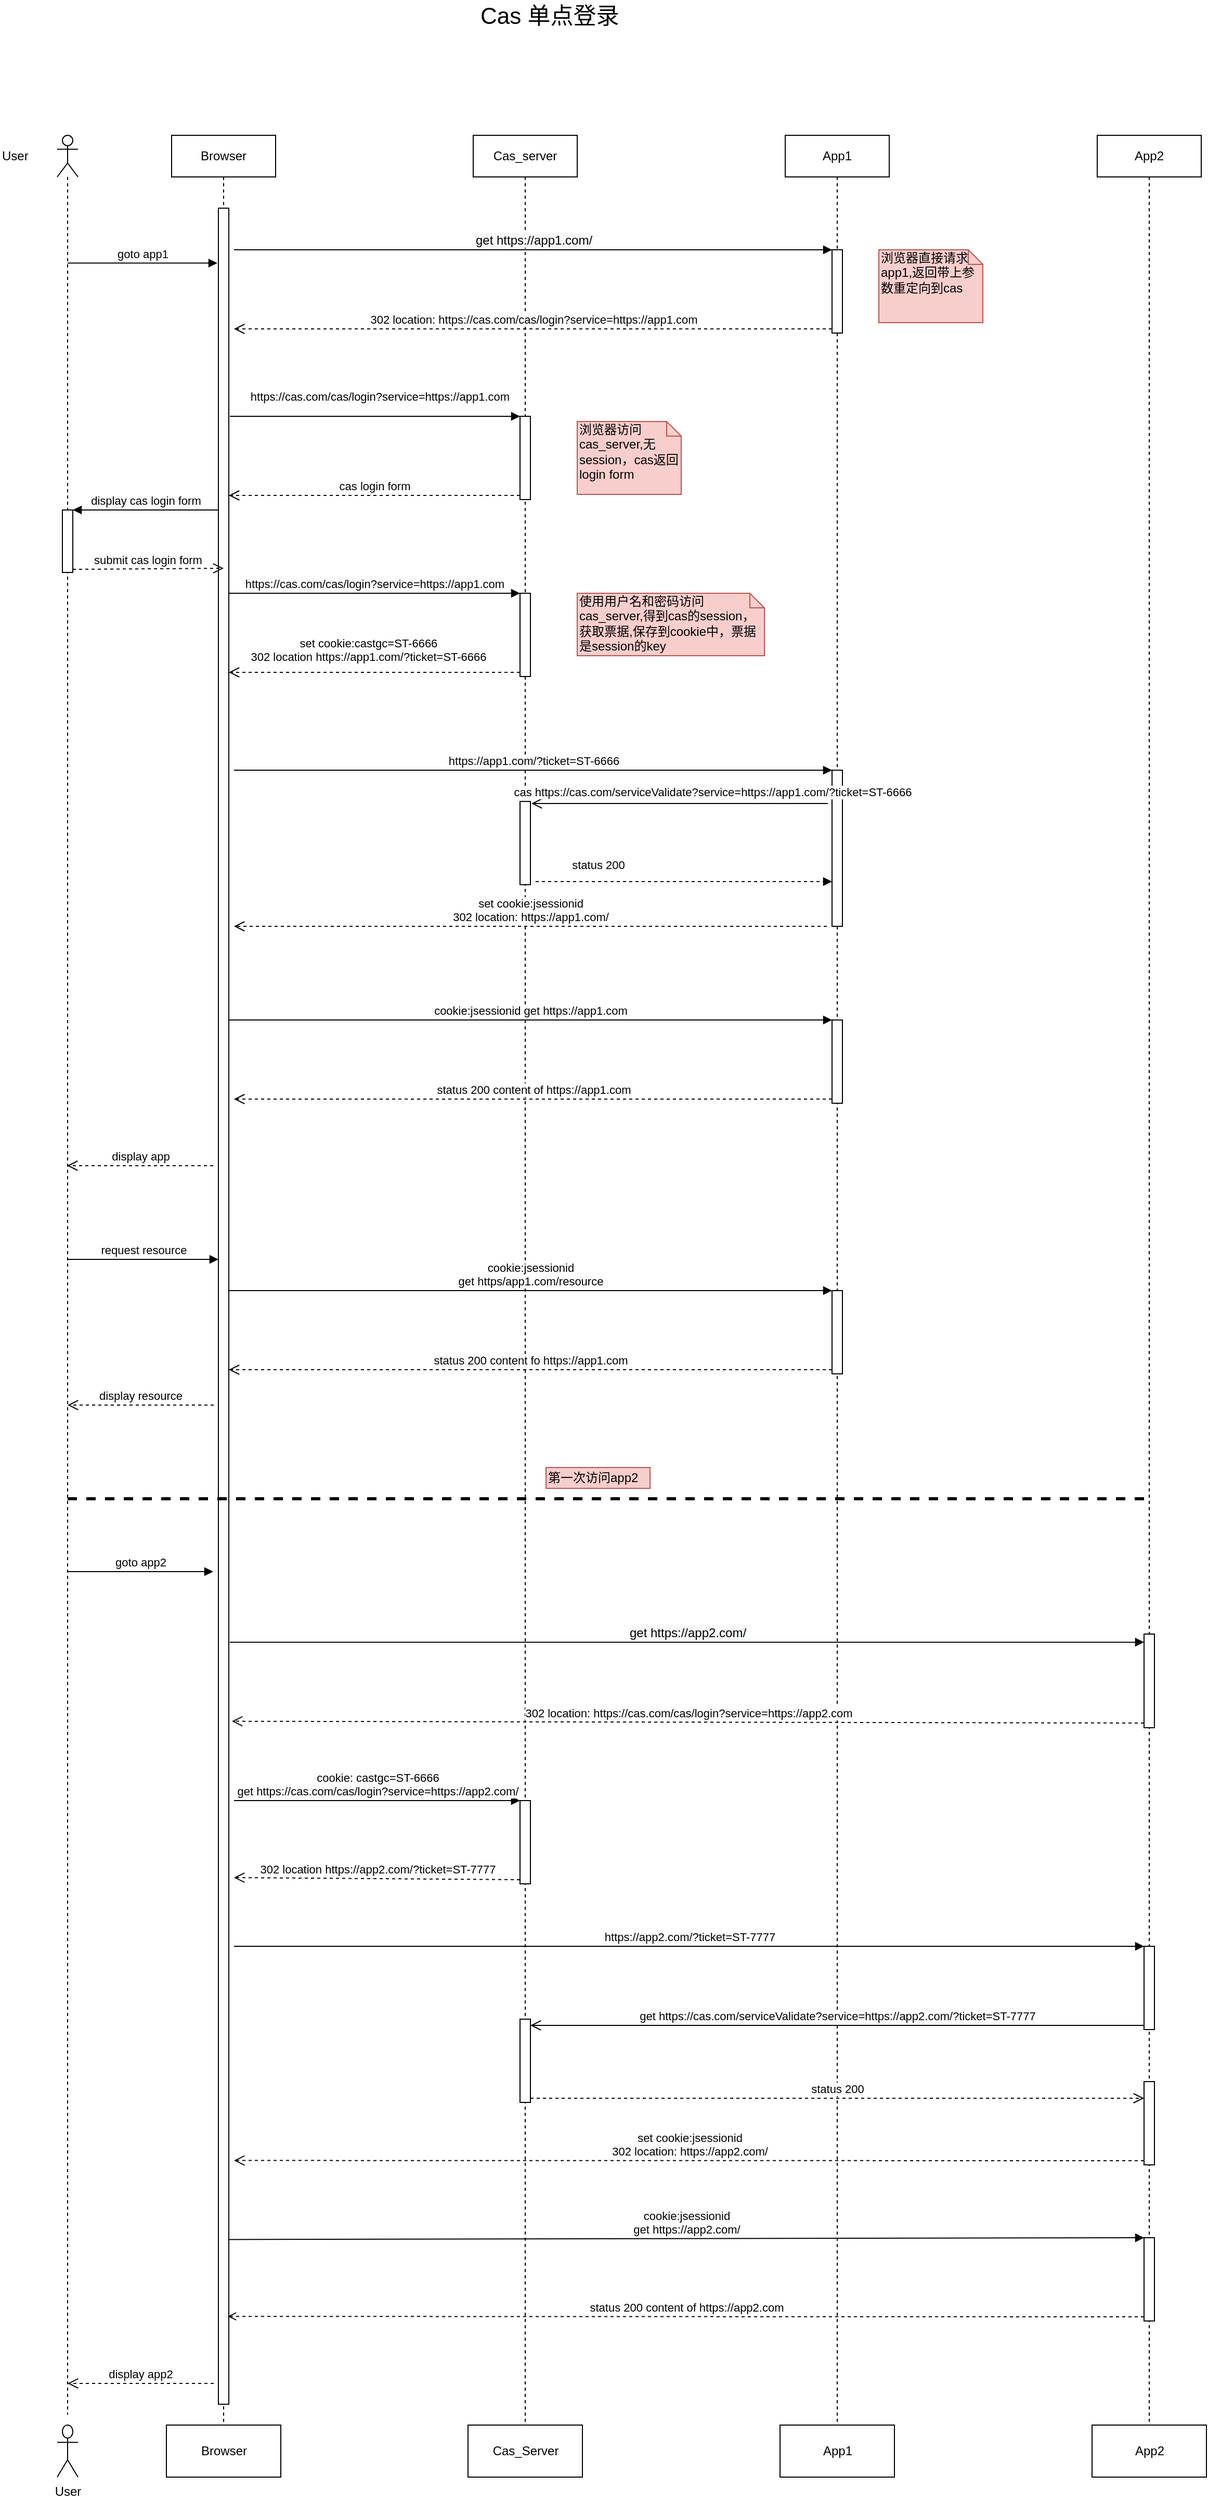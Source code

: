 <mxfile version="12.2.0" type="github" pages="1">
  <diagram id="Lx2HElSrmVBKMVFlYuY2" name="Page-1">
    <mxGraphModel dx="1422" dy="762" grid="1" gridSize="10" guides="1" tooltips="1" connect="1" arrows="1" fold="1" page="1" pageScale="1" pageWidth="3300" pageHeight="4681" math="0" shadow="0">
      <root>
        <mxCell id="0"/>
        <mxCell id="1" parent="0"/>
        <mxCell id="yO8bI9BDbrcVaBkgT3c--1" value="User" style="shape=umlActor;verticalLabelPosition=bottom;labelBackgroundColor=#ffffff;verticalAlign=top;html=1;" parent="1" vertex="1">
          <mxGeometry x="260" y="2700" width="20" height="50" as="geometry"/>
        </mxCell>
        <mxCell id="yO8bI9BDbrcVaBkgT3c--22" value="" style="shape=umlLifeline;participant=umlActor;perimeter=lifelinePerimeter;whiteSpace=wrap;html=1;container=1;collapsible=0;recursiveResize=0;verticalAlign=top;spacingTop=36;labelBackgroundColor=#ffffff;outlineConnect=0;" parent="1" vertex="1">
          <mxGeometry x="260" y="500" width="20" height="2190" as="geometry"/>
        </mxCell>
        <mxCell id="nu1dTn1aSJJgTt__rEKj-31" value="" style="html=1;points=[];perimeter=orthogonalPerimeter;" vertex="1" parent="yO8bI9BDbrcVaBkgT3c--22">
          <mxGeometry x="5" y="360" width="10" height="60" as="geometry"/>
        </mxCell>
        <mxCell id="yO8bI9BDbrcVaBkgT3c--23" value="&lt;span style=&quot;white-space: nowrap&quot;&gt;Browser&lt;/span&gt;" style="shape=umlLifeline;perimeter=lifelinePerimeter;whiteSpace=wrap;html=1;container=1;collapsible=0;recursiveResize=0;outlineConnect=0;" parent="1" vertex="1">
          <mxGeometry x="370" y="500" width="100" height="2200" as="geometry"/>
        </mxCell>
        <mxCell id="nu1dTn1aSJJgTt__rEKj-1" value="" style="html=1;points=[];perimeter=orthogonalPerimeter;" vertex="1" parent="yO8bI9BDbrcVaBkgT3c--23">
          <mxGeometry x="45" y="70" width="10" height="2110" as="geometry"/>
        </mxCell>
        <mxCell id="yO8bI9BDbrcVaBkgT3c--24" value="&lt;span style=&quot;white-space: nowrap&quot;&gt;Cas_server&lt;/span&gt;" style="shape=umlLifeline;perimeter=lifelinePerimeter;whiteSpace=wrap;html=1;container=1;collapsible=0;recursiveResize=0;outlineConnect=0;" parent="1" vertex="1">
          <mxGeometry x="660" y="500" width="100" height="2200" as="geometry"/>
        </mxCell>
        <mxCell id="nu1dTn1aSJJgTt__rEKj-2" value="" style="html=1;points=[];perimeter=orthogonalPerimeter;" vertex="1" parent="yO8bI9BDbrcVaBkgT3c--24">
          <mxGeometry x="45" y="270" width="10" height="80" as="geometry"/>
        </mxCell>
        <mxCell id="nu1dTn1aSJJgTt__rEKj-8" value="" style="html=1;points=[];perimeter=orthogonalPerimeter;" vertex="1" parent="yO8bI9BDbrcVaBkgT3c--24">
          <mxGeometry x="45" y="440" width="10" height="80" as="geometry"/>
        </mxCell>
        <mxCell id="nu1dTn1aSJJgTt__rEKj-20" value="" style="html=1;points=[];perimeter=orthogonalPerimeter;" vertex="1" parent="yO8bI9BDbrcVaBkgT3c--24">
          <mxGeometry x="45" y="640" width="10" height="80" as="geometry"/>
        </mxCell>
        <mxCell id="nu1dTn1aSJJgTt__rEKj-51" value="" style="html=1;points=[];perimeter=orthogonalPerimeter;strokeWidth=1;fillColor=#ffffff;gradientColor=none;" vertex="1" parent="yO8bI9BDbrcVaBkgT3c--24">
          <mxGeometry x="45" y="1600" width="10" height="80" as="geometry"/>
        </mxCell>
        <mxCell id="nu1dTn1aSJJgTt__rEKj-60" value="" style="html=1;points=[];perimeter=orthogonalPerimeter;strokeWidth=1;fillColor=#ffffff;gradientColor=none;" vertex="1" parent="yO8bI9BDbrcVaBkgT3c--24">
          <mxGeometry x="45" y="1810" width="10" height="80" as="geometry"/>
        </mxCell>
        <mxCell id="yO8bI9BDbrcVaBkgT3c--26" value="&lt;span style=&quot;white-space: nowrap&quot;&gt;App1&lt;/span&gt;" style="shape=umlLifeline;perimeter=lifelinePerimeter;whiteSpace=wrap;html=1;container=1;collapsible=0;recursiveResize=0;outlineConnect=0;" parent="1" vertex="1">
          <mxGeometry x="960" y="500" width="100" height="2210" as="geometry"/>
        </mxCell>
        <mxCell id="yO8bI9BDbrcVaBkgT3c--33" value="" style="html=1;points=[];perimeter=orthogonalPerimeter;" parent="yO8bI9BDbrcVaBkgT3c--26" vertex="1">
          <mxGeometry x="45" y="110" width="10" height="80" as="geometry"/>
        </mxCell>
        <mxCell id="nu1dTn1aSJJgTt__rEKj-17" value="" style="html=1;points=[];perimeter=orthogonalPerimeter;" vertex="1" parent="yO8bI9BDbrcVaBkgT3c--26">
          <mxGeometry x="45" y="610" width="10" height="150" as="geometry"/>
        </mxCell>
        <mxCell id="nu1dTn1aSJJgTt__rEKj-18" value="https://app1.com/?ticket=ST-6666" style="html=1;verticalAlign=bottom;endArrow=block;entryX=0;entryY=0;" edge="1" target="nu1dTn1aSJJgTt__rEKj-17" parent="yO8bI9BDbrcVaBkgT3c--26">
          <mxGeometry relative="1" as="geometry">
            <mxPoint x="-530" y="610" as="sourcePoint"/>
          </mxGeometry>
        </mxCell>
        <mxCell id="nu1dTn1aSJJgTt__rEKj-25" value="" style="html=1;points=[];perimeter=orthogonalPerimeter;" vertex="1" parent="yO8bI9BDbrcVaBkgT3c--26">
          <mxGeometry x="45" y="850" width="10" height="80" as="geometry"/>
        </mxCell>
        <mxCell id="nu1dTn1aSJJgTt__rEKj-27" value="status 200 content of https://app1.com" style="html=1;verticalAlign=bottom;endArrow=open;dashed=1;endSize=8;exitX=0;exitY=0.95;" edge="1" source="nu1dTn1aSJJgTt__rEKj-25" parent="yO8bI9BDbrcVaBkgT3c--26">
          <mxGeometry relative="1" as="geometry">
            <mxPoint x="-530" y="926" as="targetPoint"/>
          </mxGeometry>
        </mxCell>
        <mxCell id="nu1dTn1aSJJgTt__rEKj-35" value="" style="html=1;points=[];perimeter=orthogonalPerimeter;" vertex="1" parent="yO8bI9BDbrcVaBkgT3c--26">
          <mxGeometry x="45" y="1110" width="10" height="80" as="geometry"/>
        </mxCell>
        <mxCell id="yO8bI9BDbrcVaBkgT3c--28" value="&lt;span style=&quot;white-space: nowrap&quot;&gt;App2&lt;/span&gt;" style="shape=umlLifeline;perimeter=lifelinePerimeter;whiteSpace=wrap;html=1;container=1;collapsible=0;recursiveResize=0;outlineConnect=0;" parent="1" vertex="1">
          <mxGeometry x="1260" y="500" width="100" height="2210" as="geometry"/>
        </mxCell>
        <mxCell id="nu1dTn1aSJJgTt__rEKj-45" value="" style="html=1;points=[];perimeter=orthogonalPerimeter;strokeWidth=1;fillColor=#ffffff;gradientColor=none;" vertex="1" parent="yO8bI9BDbrcVaBkgT3c--28">
          <mxGeometry x="45" y="1440" width="10" height="90" as="geometry"/>
        </mxCell>
        <mxCell id="nu1dTn1aSJJgTt__rEKj-54" value="" style="html=1;points=[];perimeter=orthogonalPerimeter;strokeWidth=1;fillColor=#ffffff;gradientColor=none;" vertex="1" parent="yO8bI9BDbrcVaBkgT3c--28">
          <mxGeometry x="45" y="1740" width="10" height="80" as="geometry"/>
        </mxCell>
        <mxCell id="nu1dTn1aSJJgTt__rEKj-55" value="https://app2.com/?ticket=ST-7777" style="html=1;verticalAlign=bottom;endArrow=block;entryX=0;entryY=0;" edge="1" target="nu1dTn1aSJJgTt__rEKj-54" parent="yO8bI9BDbrcVaBkgT3c--28">
          <mxGeometry relative="1" as="geometry">
            <mxPoint x="-830" y="1740" as="sourcePoint"/>
          </mxGeometry>
        </mxCell>
        <mxCell id="nu1dTn1aSJJgTt__rEKj-57" value="" style="html=1;points=[];perimeter=orthogonalPerimeter;strokeWidth=1;fillColor=#ffffff;gradientColor=none;" vertex="1" parent="yO8bI9BDbrcVaBkgT3c--28">
          <mxGeometry x="45" y="1870" width="10" height="80" as="geometry"/>
        </mxCell>
        <mxCell id="nu1dTn1aSJJgTt__rEKj-63" value="" style="html=1;points=[];perimeter=orthogonalPerimeter;strokeWidth=1;fillColor=#ffffff;gradientColor=none;" vertex="1" parent="yO8bI9BDbrcVaBkgT3c--28">
          <mxGeometry x="45" y="2020" width="10" height="80" as="geometry"/>
        </mxCell>
        <mxCell id="yO8bI9BDbrcVaBkgT3c--30" value="User" style="text;html=1;resizable=0;points=[];autosize=1;align=left;verticalAlign=top;spacingTop=-4;" parent="1" vertex="1">
          <mxGeometry x="205" y="510" width="40" height="20" as="geometry"/>
        </mxCell>
        <mxCell id="yO8bI9BDbrcVaBkgT3c--31" value="goto app1" style="html=1;verticalAlign=bottom;endArrow=block;entryX=-0.1;entryY=0.025;entryDx=0;entryDy=0;entryPerimeter=0;" parent="1" target="nu1dTn1aSJJgTt__rEKj-1" edge="1" source="yO8bI9BDbrcVaBkgT3c--22">
          <mxGeometry width="80" relative="1" as="geometry">
            <mxPoint x="280" y="591" as="sourcePoint"/>
            <mxPoint x="410" y="590" as="targetPoint"/>
          </mxGeometry>
        </mxCell>
        <mxCell id="yO8bI9BDbrcVaBkgT3c--34" value="&lt;span style=&quot;font-size: 12px ; text-align: left ; background-color: rgb(248 , 249 , 250)&quot;&gt;get https://app1.com/&lt;/span&gt;" style="html=1;verticalAlign=bottom;endArrow=block;entryX=0;entryY=0;" parent="1" target="yO8bI9BDbrcVaBkgT3c--33" edge="1">
          <mxGeometry relative="1" as="geometry">
            <mxPoint x="430" y="610" as="sourcePoint"/>
          </mxGeometry>
        </mxCell>
        <mxCell id="yO8bI9BDbrcVaBkgT3c--35" value="302 location: https://cas.com/cas/login?service=https://app1.com" style="html=1;verticalAlign=bottom;endArrow=open;dashed=1;endSize=8;exitX=0;exitY=0.95;" parent="1" source="yO8bI9BDbrcVaBkgT3c--33" edge="1">
          <mxGeometry relative="1" as="geometry">
            <mxPoint x="430" y="686" as="targetPoint"/>
          </mxGeometry>
        </mxCell>
        <mxCell id="yO8bI9BDbrcVaBkgT3c--36" value="浏览器直接请求app1,返回带上参数重定向到cas" style="shape=note;whiteSpace=wrap;html=1;size=14;verticalAlign=top;align=left;spacingTop=-6;fillColor=#f8cecc;strokeColor=#b85450;" parent="1" vertex="1">
          <mxGeometry x="1050" y="610" width="100" height="70" as="geometry"/>
        </mxCell>
        <mxCell id="nu1dTn1aSJJgTt__rEKj-4" value="cas login form" style="html=1;verticalAlign=bottom;endArrow=open;dashed=1;endSize=8;exitX=0;exitY=0.95;" edge="1" source="nu1dTn1aSJJgTt__rEKj-2" parent="1" target="nu1dTn1aSJJgTt__rEKj-1">
          <mxGeometry relative="1" as="geometry">
            <mxPoint x="525" y="811" as="targetPoint"/>
          </mxGeometry>
        </mxCell>
        <mxCell id="nu1dTn1aSJJgTt__rEKj-3" value="https://cas.com/cas/login?service=https://app1.com" style="html=1;verticalAlign=bottom;endArrow=block;entryX=0;entryY=0;" edge="1" target="nu1dTn1aSJJgTt__rEKj-2" parent="1">
          <mxGeometry x="0.032" y="10" relative="1" as="geometry">
            <mxPoint x="426" y="770" as="sourcePoint"/>
            <Array as="points"/>
            <mxPoint as="offset"/>
          </mxGeometry>
        </mxCell>
        <mxCell id="nu1dTn1aSJJgTt__rEKj-7" value="浏览器访问cas_server,无session，cas返回login form" style="shape=note;whiteSpace=wrap;html=1;size=14;verticalAlign=top;align=left;spacingTop=-6;fillColor=#f8cecc;strokeColor=#b85450;" vertex="1" parent="1">
          <mxGeometry x="760" y="775" width="100" height="70" as="geometry"/>
        </mxCell>
        <mxCell id="nu1dTn1aSJJgTt__rEKj-9" value="https://cas.com/cas/login?service=https://app1.com" style="html=1;verticalAlign=bottom;endArrow=block;entryX=0;entryY=0;" edge="1" target="nu1dTn1aSJJgTt__rEKj-8" parent="1" source="nu1dTn1aSJJgTt__rEKj-1">
          <mxGeometry relative="1" as="geometry">
            <mxPoint x="635" y="940" as="sourcePoint"/>
          </mxGeometry>
        </mxCell>
        <mxCell id="nu1dTn1aSJJgTt__rEKj-10" value="set cookie:castgc=ST-6666&lt;br&gt;302 location https://app1.com/?ticket=ST-6666" style="html=1;verticalAlign=bottom;endArrow=open;dashed=1;endSize=8;exitX=0;exitY=0.95;" edge="1" source="nu1dTn1aSJJgTt__rEKj-8" parent="1" target="nu1dTn1aSJJgTt__rEKj-1">
          <mxGeometry x="0.043" y="-6" relative="1" as="geometry">
            <mxPoint x="635" y="1016" as="targetPoint"/>
            <mxPoint as="offset"/>
          </mxGeometry>
        </mxCell>
        <mxCell id="nu1dTn1aSJJgTt__rEKj-12" value="使用用户名和密码访问cas_server,得到cas的session，获取票据,保存到cookie中，票据是session的key" style="shape=note;whiteSpace=wrap;html=1;size=14;verticalAlign=top;align=left;spacingTop=-6;fillColor=#f8cecc;strokeColor=#b85450;" vertex="1" parent="1">
          <mxGeometry x="760" y="940" width="180" height="60" as="geometry"/>
        </mxCell>
        <mxCell id="nu1dTn1aSJJgTt__rEKj-19" value="cas https://cas.com/serviceValidate?service=https://app1.com/?ticket=ST-6666" style="html=1;verticalAlign=bottom;endArrow=open;endSize=8;entryX=1.1;entryY=0.025;entryDx=0;entryDy=0;entryPerimeter=0;" edge="1" parent="1">
          <mxGeometry x="-0.221" y="-2" relative="1" as="geometry">
            <mxPoint x="716" y="1142" as="targetPoint"/>
            <mxPoint x="1001" y="1142" as="sourcePoint"/>
            <mxPoint as="offset"/>
          </mxGeometry>
        </mxCell>
        <mxCell id="nu1dTn1aSJJgTt__rEKj-22" value="status 200" style="html=1;verticalAlign=bottom;endArrow=block;dashed=1;" edge="1" parent="1">
          <mxGeometry x="-0.439" y="21" width="80" relative="1" as="geometry">
            <mxPoint x="720" y="1217" as="sourcePoint"/>
            <mxPoint x="1005" y="1217" as="targetPoint"/>
            <Array as="points">
              <mxPoint x="800" y="1217"/>
            </Array>
            <mxPoint x="-20" y="14" as="offset"/>
          </mxGeometry>
        </mxCell>
        <mxCell id="nu1dTn1aSJJgTt__rEKj-23" value="set cookie:jsessionid&lt;br&gt;302 location: https://app1.com/" style="html=1;verticalAlign=bottom;endArrow=open;dashed=1;endSize=8;" edge="1" parent="1">
          <mxGeometry relative="1" as="geometry">
            <mxPoint x="1000" y="1260" as="sourcePoint"/>
            <mxPoint x="430" y="1260" as="targetPoint"/>
          </mxGeometry>
        </mxCell>
        <mxCell id="nu1dTn1aSJJgTt__rEKj-26" value="&lt;span style=&quot;font-size: 11px&quot;&gt;cookie:jsessionid get https://app1.com&lt;/span&gt;" style="html=1;verticalAlign=bottom;endArrow=block;entryX=0;entryY=0;" edge="1" target="nu1dTn1aSJJgTt__rEKj-25" parent="1" source="nu1dTn1aSJJgTt__rEKj-1">
          <mxGeometry relative="1" as="geometry">
            <mxPoint x="935" y="1350" as="sourcePoint"/>
          </mxGeometry>
        </mxCell>
        <mxCell id="nu1dTn1aSJJgTt__rEKj-30" value="display app" style="html=1;verticalAlign=bottom;endArrow=open;dashed=1;endSize=8;" edge="1" parent="1">
          <mxGeometry relative="1" as="geometry">
            <mxPoint x="410" y="1490" as="sourcePoint"/>
            <mxPoint x="269.5" y="1490" as="targetPoint"/>
            <Array as="points">
              <mxPoint x="340" y="1490"/>
            </Array>
          </mxGeometry>
        </mxCell>
        <mxCell id="nu1dTn1aSJJgTt__rEKj-32" value="display cas login form" style="html=1;verticalAlign=bottom;endArrow=block;entryX=1;entryY=0;" edge="1" target="nu1dTn1aSJJgTt__rEKj-31" parent="1" source="nu1dTn1aSJJgTt__rEKj-1">
          <mxGeometry relative="1" as="geometry">
            <mxPoint x="410" y="860" as="sourcePoint"/>
          </mxGeometry>
        </mxCell>
        <mxCell id="nu1dTn1aSJJgTt__rEKj-33" value="submit cas login form" style="html=1;verticalAlign=bottom;endArrow=open;dashed=1;endSize=8;exitX=1;exitY=0.95;" edge="1" source="nu1dTn1aSJJgTt__rEKj-31" parent="1">
          <mxGeometry relative="1" as="geometry">
            <mxPoint x="420" y="916" as="targetPoint"/>
          </mxGeometry>
        </mxCell>
        <mxCell id="nu1dTn1aSJJgTt__rEKj-34" value="request resource" style="html=1;verticalAlign=bottom;endArrow=block;" edge="1" parent="1" target="nu1dTn1aSJJgTt__rEKj-1">
          <mxGeometry width="80" relative="1" as="geometry">
            <mxPoint x="270" y="1580" as="sourcePoint"/>
            <mxPoint x="350" y="1580" as="targetPoint"/>
          </mxGeometry>
        </mxCell>
        <mxCell id="nu1dTn1aSJJgTt__rEKj-36" value="cookie:jsessionid&lt;br&gt;get https/app1.com/resource" style="html=1;verticalAlign=bottom;endArrow=block;entryX=0;entryY=0;" edge="1" target="nu1dTn1aSJJgTt__rEKj-35" parent="1" source="nu1dTn1aSJJgTt__rEKj-1">
          <mxGeometry relative="1" as="geometry">
            <mxPoint x="935" y="1610" as="sourcePoint"/>
          </mxGeometry>
        </mxCell>
        <mxCell id="nu1dTn1aSJJgTt__rEKj-37" value="status 200 content fo https://app1.com" style="html=1;verticalAlign=bottom;endArrow=open;dashed=1;endSize=8;exitX=0;exitY=0.95;" edge="1" source="nu1dTn1aSJJgTt__rEKj-35" parent="1" target="nu1dTn1aSJJgTt__rEKj-1">
          <mxGeometry relative="1" as="geometry">
            <mxPoint x="935" y="1686" as="targetPoint"/>
          </mxGeometry>
        </mxCell>
        <mxCell id="nu1dTn1aSJJgTt__rEKj-38" value="display resource" style="html=1;verticalAlign=bottom;endArrow=open;dashed=1;endSize=8;" edge="1" parent="1">
          <mxGeometry relative="1" as="geometry">
            <mxPoint x="410.5" y="1720" as="sourcePoint"/>
            <mxPoint x="270" y="1720" as="targetPoint"/>
            <Array as="points">
              <mxPoint x="340.5" y="1720"/>
            </Array>
          </mxGeometry>
        </mxCell>
        <mxCell id="nu1dTn1aSJJgTt__rEKj-43" value="" style="line;strokeWidth=3;fillColor=none;align=left;verticalAlign=middle;spacingTop=-1;spacingLeft=3;spacingRight=3;rotatable=0;labelPosition=right;points=[];portConstraint=eastwest;dashed=1;gradientColor=none;" vertex="1" parent="1">
          <mxGeometry x="270" y="1800" width="1040" height="20" as="geometry"/>
        </mxCell>
        <mxCell id="nu1dTn1aSJJgTt__rEKj-44" value="第一次访问app2" style="text;html=1;resizable=0;points=[];autosize=1;align=left;verticalAlign=top;spacingTop=-4;fillColor=#f8cecc;strokeColor=#b85450;" vertex="1" parent="1">
          <mxGeometry x="730" y="1780" width="100" height="20" as="geometry"/>
        </mxCell>
        <mxCell id="nu1dTn1aSJJgTt__rEKj-46" value="&lt;span style=&quot;font-size: 12px ; text-align: left ; background-color: rgb(248 , 249 , 250)&quot;&gt;get https://app2.com/&lt;/span&gt;" style="html=1;verticalAlign=bottom;endArrow=block;exitX=1.1;exitY=0.653;exitDx=0;exitDy=0;exitPerimeter=0;" edge="1" target="nu1dTn1aSJJgTt__rEKj-45" parent="1" source="nu1dTn1aSJJgTt__rEKj-1">
          <mxGeometry relative="1" as="geometry">
            <mxPoint x="1235" y="1900" as="sourcePoint"/>
          </mxGeometry>
        </mxCell>
        <mxCell id="nu1dTn1aSJJgTt__rEKj-47" value="302 location: https://cas.com/cas/login?service=https://app2.com" style="html=1;verticalAlign=bottom;endArrow=open;dashed=1;endSize=8;exitX=0;exitY=0.95;entryX=1.3;entryY=0.689;entryDx=0;entryDy=0;entryPerimeter=0;" edge="1" source="nu1dTn1aSJJgTt__rEKj-45" parent="1" target="nu1dTn1aSJJgTt__rEKj-1">
          <mxGeometry relative="1" as="geometry">
            <mxPoint x="1235" y="1976" as="targetPoint"/>
          </mxGeometry>
        </mxCell>
        <mxCell id="nu1dTn1aSJJgTt__rEKj-48" value="goto app2" style="html=1;verticalAlign=bottom;endArrow=block;" edge="1" parent="1">
          <mxGeometry width="80" relative="1" as="geometry">
            <mxPoint x="270" y="1880" as="sourcePoint"/>
            <mxPoint x="410" y="1880" as="targetPoint"/>
          </mxGeometry>
        </mxCell>
        <mxCell id="nu1dTn1aSJJgTt__rEKj-52" value="cookie: castgc=ST-6666&lt;br&gt;get https://cas.com/cas/login?service=https://app2.com/" style="html=1;verticalAlign=bottom;endArrow=block;entryX=0;entryY=0;" edge="1" target="nu1dTn1aSJJgTt__rEKj-51" parent="1">
          <mxGeometry relative="1" as="geometry">
            <mxPoint x="430" y="2100" as="sourcePoint"/>
          </mxGeometry>
        </mxCell>
        <mxCell id="nu1dTn1aSJJgTt__rEKj-53" value="302 location https://app2.com/?ticket=ST-7777" style="html=1;verticalAlign=bottom;endArrow=open;dashed=1;endSize=8;exitX=0;exitY=0.95;" edge="1" source="nu1dTn1aSJJgTt__rEKj-51" parent="1">
          <mxGeometry relative="1" as="geometry">
            <mxPoint x="430" y="2174" as="targetPoint"/>
          </mxGeometry>
        </mxCell>
        <mxCell id="nu1dTn1aSJJgTt__rEKj-56" value="get https://cas.com/serviceValidate?service=https://app2.com/?ticket=ST-7777" style="html=1;verticalAlign=bottom;endArrow=open;endSize=8;exitX=0;exitY=0.95;" edge="1" source="nu1dTn1aSJJgTt__rEKj-54" parent="1" target="nu1dTn1aSJJgTt__rEKj-60">
          <mxGeometry relative="1" as="geometry">
            <mxPoint x="750" y="2319" as="targetPoint"/>
            <Array as="points"/>
          </mxGeometry>
        </mxCell>
        <mxCell id="nu1dTn1aSJJgTt__rEKj-62" value="status 200" style="html=1;verticalAlign=bottom;endArrow=open;dashed=1;endSize=8;exitX=1;exitY=0.95;entryX=0;entryY=0.2;entryDx=0;entryDy=0;entryPerimeter=0;" edge="1" source="nu1dTn1aSJJgTt__rEKj-60" parent="1" target="nu1dTn1aSJJgTt__rEKj-57">
          <mxGeometry relative="1" as="geometry">
            <mxPoint x="1270" y="2380" as="targetPoint"/>
          </mxGeometry>
        </mxCell>
        <mxCell id="nu1dTn1aSJJgTt__rEKj-59" value="set cookie:jsessionid&lt;br&gt;302 location: https://app2.com/" style="html=1;verticalAlign=bottom;endArrow=open;dashed=1;endSize=8;exitX=0;exitY=0.95;entryX=1.5;entryY=0.889;entryDx=0;entryDy=0;entryPerimeter=0;" edge="1" source="nu1dTn1aSJJgTt__rEKj-57" parent="1" target="nu1dTn1aSJJgTt__rEKj-1">
          <mxGeometry relative="1" as="geometry">
            <mxPoint x="1235" y="2506" as="targetPoint"/>
          </mxGeometry>
        </mxCell>
        <mxCell id="nu1dTn1aSJJgTt__rEKj-64" value="cookie:jsessionid&lt;br&gt;get https://app2.com/" style="html=1;verticalAlign=bottom;endArrow=block;entryX=0;entryY=0;exitX=1;exitY=0.925;exitDx=0;exitDy=0;exitPerimeter=0;" edge="1" target="nu1dTn1aSJJgTt__rEKj-63" parent="1" source="nu1dTn1aSJJgTt__rEKj-1">
          <mxGeometry relative="1" as="geometry">
            <mxPoint x="1235" y="2520" as="sourcePoint"/>
          </mxGeometry>
        </mxCell>
        <mxCell id="nu1dTn1aSJJgTt__rEKj-65" value="status 200 content of https://app2.com" style="html=1;verticalAlign=bottom;endArrow=open;dashed=1;endSize=6;exitX=0;exitY=0.95;entryX=0.9;entryY=0.96;entryDx=0;entryDy=0;entryPerimeter=0;" edge="1" source="nu1dTn1aSJJgTt__rEKj-63" parent="1" target="nu1dTn1aSJJgTt__rEKj-1">
          <mxGeometry relative="1" as="geometry">
            <mxPoint x="426" y="2600" as="targetPoint"/>
          </mxGeometry>
        </mxCell>
        <mxCell id="nu1dTn1aSJJgTt__rEKj-67" value="display app2" style="html=1;verticalAlign=bottom;endArrow=open;dashed=1;endSize=8;" edge="1" parent="1">
          <mxGeometry relative="1" as="geometry">
            <mxPoint x="410.5" y="2660" as="sourcePoint"/>
            <mxPoint x="270" y="2660" as="targetPoint"/>
            <Array as="points">
              <mxPoint x="340.5" y="2660"/>
            </Array>
          </mxGeometry>
        </mxCell>
        <mxCell id="nu1dTn1aSJJgTt__rEKj-68" value="Browser" style="html=1;strokeWidth=1;fillColor=#ffffff;gradientColor=none;" vertex="1" parent="1">
          <mxGeometry x="365" y="2700" width="110" height="50" as="geometry"/>
        </mxCell>
        <mxCell id="nu1dTn1aSJJgTt__rEKj-69" value="Cas_Server" style="html=1;strokeWidth=1;fillColor=#ffffff;gradientColor=none;" vertex="1" parent="1">
          <mxGeometry x="655" y="2700" width="110" height="50" as="geometry"/>
        </mxCell>
        <mxCell id="nu1dTn1aSJJgTt__rEKj-70" value="App1" style="html=1;strokeWidth=1;fillColor=#ffffff;gradientColor=none;" vertex="1" parent="1">
          <mxGeometry x="955" y="2700" width="110" height="50" as="geometry"/>
        </mxCell>
        <mxCell id="nu1dTn1aSJJgTt__rEKj-71" value="App2" style="html=1;strokeWidth=1;fillColor=#ffffff;gradientColor=none;" vertex="1" parent="1">
          <mxGeometry x="1255" y="2700" width="110" height="50" as="geometry"/>
        </mxCell>
        <mxCell id="nu1dTn1aSJJgTt__rEKj-72" value="Cas 单点登录" style="text;html=1;resizable=0;points=[];autosize=1;align=left;verticalAlign=top;spacingTop=-4;fontSize=22;" vertex="1" parent="1">
          <mxGeometry x="665" y="370" width="90" height="20" as="geometry"/>
        </mxCell>
      </root>
    </mxGraphModel>
  </diagram>
</mxfile>
